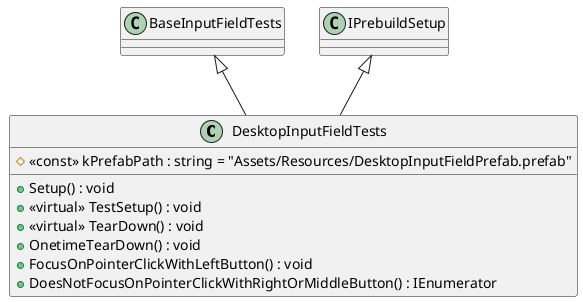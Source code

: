 @startuml
class DesktopInputFieldTests {
    # <<const>> kPrefabPath : string = "Assets/Resources/DesktopInputFieldPrefab.prefab"
    + Setup() : void
    + <<virtual>> TestSetup() : void
    + <<virtual>> TearDown() : void
    + OnetimeTearDown() : void
    + FocusOnPointerClickWithLeftButton() : void
    + DoesNotFocusOnPointerClickWithRightOrMiddleButton() : IEnumerator
}
BaseInputFieldTests <|-- DesktopInputFieldTests
IPrebuildSetup <|-- DesktopInputFieldTests
@enduml
